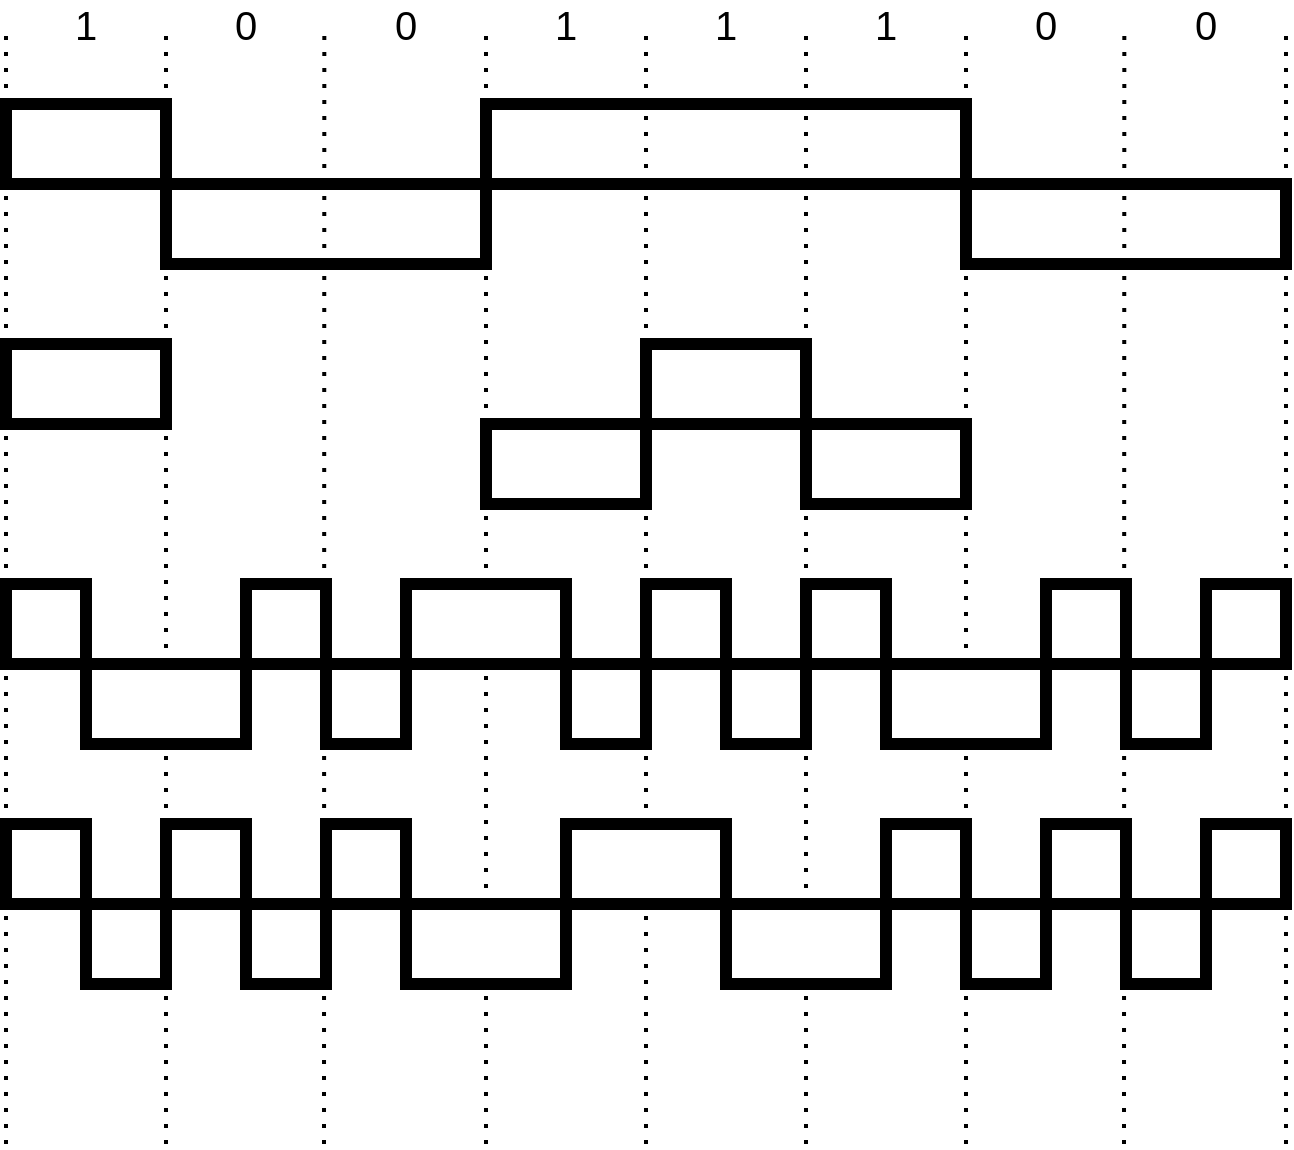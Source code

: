 <mxfile version="14.9.9" type="device"><diagram name="Page-1" id="16e2658f-23c8-b752-8be9-c03fbebb8bbe"><mxGraphModel dx="694" dy="885" grid="1" gridSize="10" guides="1" tooltips="1" connect="1" arrows="1" fold="1" page="1" pageScale="1" pageWidth="1100" pageHeight="850" background="none" math="0" shadow="0"><root><mxCell id="0"/><mxCell id="1" parent="0"/><mxCell id="AeILhVfpuaDBmK8k7s-R-1" value="" style="endArrow=none;html=1;strokeWidth=5;" edge="1" parent="1"><mxGeometry width="50" height="50" relative="1" as="geometry"><mxPoint x="80" y="160" as="sourcePoint"/><mxPoint x="530" y="160" as="targetPoint"/></mxGeometry></mxCell><mxCell id="AeILhVfpuaDBmK8k7s-R-2" value="" style="rounded=0;whiteSpace=wrap;html=1;strokeWidth=6;" vertex="1" parent="1"><mxGeometry x="80" y="120" width="80" height="40" as="geometry"/></mxCell><mxCell id="AeILhVfpuaDBmK8k7s-R-3" value="" style="rounded=0;whiteSpace=wrap;html=1;strokeWidth=6;" vertex="1" parent="1"><mxGeometry x="160" y="160" width="160" height="40" as="geometry"/></mxCell><mxCell id="AeILhVfpuaDBmK8k7s-R-5" value="" style="rounded=0;whiteSpace=wrap;html=1;strokeWidth=6;" vertex="1" parent="1"><mxGeometry x="320" y="120" width="240" height="40" as="geometry"/></mxCell><mxCell id="AeILhVfpuaDBmK8k7s-R-6" value="" style="rounded=0;whiteSpace=wrap;html=1;strokeWidth=6;" vertex="1" parent="1"><mxGeometry x="560" y="160" width="160" height="40" as="geometry"/></mxCell><mxCell id="AeILhVfpuaDBmK8k7s-R-7" value="" style="endArrow=none;dashed=1;html=1;dashPattern=1 3;strokeWidth=2;" edge="1" parent="1"><mxGeometry width="50" height="50" relative="1" as="geometry"><mxPoint x="80" y="640" as="sourcePoint"/><mxPoint x="80" y="80" as="targetPoint"/></mxGeometry></mxCell><mxCell id="AeILhVfpuaDBmK8k7s-R-8" value="" style="endArrow=none;dashed=1;html=1;dashPattern=1 3;strokeWidth=2;" edge="1" parent="1"><mxGeometry width="50" height="50" relative="1" as="geometry"><mxPoint x="160" y="640" as="sourcePoint"/><mxPoint x="160" y="80" as="targetPoint"/></mxGeometry></mxCell><mxCell id="AeILhVfpuaDBmK8k7s-R-9" value="" style="endArrow=none;dashed=1;html=1;dashPattern=1 3;strokeWidth=2;" edge="1" parent="1"><mxGeometry width="50" height="50" relative="1" as="geometry"><mxPoint x="239" y="640" as="sourcePoint"/><mxPoint x="239.17" y="80" as="targetPoint"/></mxGeometry></mxCell><mxCell id="AeILhVfpuaDBmK8k7s-R-10" value="" style="endArrow=none;dashed=1;html=1;dashPattern=1 3;strokeWidth=2;" edge="1" parent="1"><mxGeometry width="50" height="50" relative="1" as="geometry"><mxPoint x="320" y="640" as="sourcePoint"/><mxPoint x="320" y="80" as="targetPoint"/></mxGeometry></mxCell><mxCell id="AeILhVfpuaDBmK8k7s-R-11" value="" style="endArrow=none;dashed=1;html=1;dashPattern=1 3;strokeWidth=2;" edge="1" parent="1"><mxGeometry width="50" height="50" relative="1" as="geometry"><mxPoint x="400" y="640" as="sourcePoint"/><mxPoint x="400" y="80" as="targetPoint"/></mxGeometry></mxCell><mxCell id="AeILhVfpuaDBmK8k7s-R-12" value="" style="endArrow=none;dashed=1;html=1;dashPattern=1 3;strokeWidth=2;" edge="1" parent="1"><mxGeometry width="50" height="50" relative="1" as="geometry"><mxPoint x="480" y="640" as="sourcePoint"/><mxPoint x="480" y="80" as="targetPoint"/></mxGeometry></mxCell><mxCell id="AeILhVfpuaDBmK8k7s-R-13" value="" style="endArrow=none;dashed=1;html=1;dashPattern=1 3;strokeWidth=2;" edge="1" parent="1"><mxGeometry width="50" height="50" relative="1" as="geometry"><mxPoint x="560" y="640" as="sourcePoint"/><mxPoint x="560" y="80" as="targetPoint"/></mxGeometry></mxCell><mxCell id="AeILhVfpuaDBmK8k7s-R-14" value="" style="endArrow=none;dashed=1;html=1;dashPattern=1 3;strokeWidth=2;" edge="1" parent="1"><mxGeometry width="50" height="50" relative="1" as="geometry"><mxPoint x="639" y="640" as="sourcePoint"/><mxPoint x="639.17" y="80" as="targetPoint"/></mxGeometry></mxCell><mxCell id="AeILhVfpuaDBmK8k7s-R-15" value="" style="endArrow=none;dashed=1;html=1;dashPattern=1 3;strokeWidth=2;" edge="1" parent="1"><mxGeometry width="50" height="50" relative="1" as="geometry"><mxPoint x="720" y="640" as="sourcePoint"/><mxPoint x="720" y="80" as="targetPoint"/></mxGeometry></mxCell><mxCell id="AeILhVfpuaDBmK8k7s-R-16" value="&lt;font style=&quot;font-size: 20px&quot;&gt;1&lt;/font&gt;" style="text;html=1;strokeColor=none;fillColor=none;align=center;verticalAlign=middle;whiteSpace=wrap;rounded=0;strokeWidth=1;" vertex="1" parent="1"><mxGeometry x="100" y="70" width="40" height="20" as="geometry"/></mxCell><mxCell id="AeILhVfpuaDBmK8k7s-R-17" value="&lt;font style=&quot;font-size: 20px&quot;&gt;0&lt;/font&gt;" style="text;html=1;strokeColor=none;fillColor=none;align=center;verticalAlign=middle;whiteSpace=wrap;rounded=0;strokeWidth=1;" vertex="1" parent="1"><mxGeometry x="180" y="70" width="40" height="20" as="geometry"/></mxCell><mxCell id="AeILhVfpuaDBmK8k7s-R-18" value="&lt;font style=&quot;font-size: 20px&quot;&gt;1&lt;/font&gt;" style="text;html=1;strokeColor=none;fillColor=none;align=center;verticalAlign=middle;whiteSpace=wrap;rounded=0;strokeWidth=1;" vertex="1" parent="1"><mxGeometry x="500" y="70" width="40" height="20" as="geometry"/></mxCell><mxCell id="AeILhVfpuaDBmK8k7s-R-19" value="&lt;font style=&quot;font-size: 20px&quot;&gt;1&lt;/font&gt;" style="text;html=1;strokeColor=none;fillColor=none;align=center;verticalAlign=middle;whiteSpace=wrap;rounded=0;strokeWidth=1;" vertex="1" parent="1"><mxGeometry x="420" y="70" width="40" height="20" as="geometry"/></mxCell><mxCell id="AeILhVfpuaDBmK8k7s-R-20" value="&lt;font style=&quot;font-size: 20px&quot;&gt;1&lt;/font&gt;" style="text;html=1;strokeColor=none;fillColor=none;align=center;verticalAlign=middle;whiteSpace=wrap;rounded=0;strokeWidth=1;" vertex="1" parent="1"><mxGeometry x="340" y="70" width="40" height="20" as="geometry"/></mxCell><mxCell id="AeILhVfpuaDBmK8k7s-R-23" value="&lt;font style=&quot;font-size: 20px&quot;&gt;0&lt;/font&gt;" style="text;html=1;strokeColor=none;fillColor=none;align=center;verticalAlign=middle;whiteSpace=wrap;rounded=0;strokeWidth=1;" vertex="1" parent="1"><mxGeometry x="580" y="70" width="40" height="20" as="geometry"/></mxCell><mxCell id="AeILhVfpuaDBmK8k7s-R-24" value="&lt;font style=&quot;font-size: 20px&quot;&gt;0&lt;/font&gt;" style="text;html=1;strokeColor=none;fillColor=none;align=center;verticalAlign=middle;whiteSpace=wrap;rounded=0;strokeWidth=1;" vertex="1" parent="1"><mxGeometry x="260" y="70" width="40" height="20" as="geometry"/></mxCell><mxCell id="AeILhVfpuaDBmK8k7s-R-25" value="&lt;font style=&quot;font-size: 20px&quot;&gt;0&lt;/font&gt;" style="text;html=1;strokeColor=none;fillColor=none;align=center;verticalAlign=middle;whiteSpace=wrap;rounded=0;strokeWidth=1;" vertex="1" parent="1"><mxGeometry x="660" y="70" width="40" height="20" as="geometry"/></mxCell><mxCell id="AeILhVfpuaDBmK8k7s-R-26" value="" style="rounded=0;whiteSpace=wrap;html=1;strokeWidth=6;" vertex="1" parent="1"><mxGeometry x="80" y="240" width="80" height="40" as="geometry"/></mxCell><mxCell id="AeILhVfpuaDBmK8k7s-R-27" value="" style="rounded=0;whiteSpace=wrap;html=1;strokeWidth=6;" vertex="1" parent="1"><mxGeometry x="320" y="280" width="80" height="40" as="geometry"/></mxCell><mxCell id="AeILhVfpuaDBmK8k7s-R-28" value="" style="rounded=0;whiteSpace=wrap;html=1;strokeWidth=6;" vertex="1" parent="1"><mxGeometry x="400" y="240" width="80" height="40" as="geometry"/></mxCell><mxCell id="AeILhVfpuaDBmK8k7s-R-29" value="" style="rounded=0;whiteSpace=wrap;html=1;strokeWidth=6;" vertex="1" parent="1"><mxGeometry x="480" y="280" width="80" height="40" as="geometry"/></mxCell><mxCell id="AeILhVfpuaDBmK8k7s-R-30" value="" style="rounded=0;whiteSpace=wrap;html=1;strokeWidth=6;" vertex="1" parent="1"><mxGeometry x="80" y="360" width="40" height="40" as="geometry"/></mxCell><mxCell id="AeILhVfpuaDBmK8k7s-R-31" value="" style="rounded=0;whiteSpace=wrap;html=1;strokeWidth=6;" vertex="1" parent="1"><mxGeometry x="120" y="400" width="80" height="40" as="geometry"/></mxCell><mxCell id="AeILhVfpuaDBmK8k7s-R-32" value="" style="rounded=0;whiteSpace=wrap;html=1;strokeWidth=6;" vertex="1" parent="1"><mxGeometry x="200" y="360" width="40" height="40" as="geometry"/></mxCell><mxCell id="AeILhVfpuaDBmK8k7s-R-33" value="" style="rounded=0;whiteSpace=wrap;html=1;strokeWidth=6;" vertex="1" parent="1"><mxGeometry x="240" y="400" width="40" height="40" as="geometry"/></mxCell><mxCell id="AeILhVfpuaDBmK8k7s-R-34" value="" style="rounded=0;whiteSpace=wrap;html=1;strokeWidth=6;" vertex="1" parent="1"><mxGeometry x="280" y="360" width="80" height="40" as="geometry"/></mxCell><mxCell id="AeILhVfpuaDBmK8k7s-R-35" value="" style="rounded=0;whiteSpace=wrap;html=1;strokeWidth=6;" vertex="1" parent="1"><mxGeometry x="360" y="400" width="40" height="40" as="geometry"/></mxCell><mxCell id="AeILhVfpuaDBmK8k7s-R-36" value="" style="rounded=0;whiteSpace=wrap;html=1;strokeWidth=6;" vertex="1" parent="1"><mxGeometry x="400" y="360" width="40" height="40" as="geometry"/></mxCell><mxCell id="AeILhVfpuaDBmK8k7s-R-37" value="" style="rounded=0;whiteSpace=wrap;html=1;strokeWidth=6;" vertex="1" parent="1"><mxGeometry x="480" y="360" width="40" height="40" as="geometry"/></mxCell><mxCell id="AeILhVfpuaDBmK8k7s-R-38" value="" style="rounded=0;whiteSpace=wrap;html=1;strokeWidth=6;" vertex="1" parent="1"><mxGeometry x="440" y="400" width="40" height="40" as="geometry"/></mxCell><mxCell id="AeILhVfpuaDBmK8k7s-R-39" value="" style="rounded=0;whiteSpace=wrap;html=1;strokeWidth=6;" vertex="1" parent="1"><mxGeometry x="520" y="400" width="80" height="40" as="geometry"/></mxCell><mxCell id="AeILhVfpuaDBmK8k7s-R-41" value="" style="rounded=0;whiteSpace=wrap;html=1;strokeWidth=6;" vertex="1" parent="1"><mxGeometry x="600" y="360" width="40" height="40" as="geometry"/></mxCell><mxCell id="AeILhVfpuaDBmK8k7s-R-42" value="" style="rounded=0;whiteSpace=wrap;html=1;strokeWidth=6;" vertex="1" parent="1"><mxGeometry x="640" y="400" width="40" height="40" as="geometry"/></mxCell><mxCell id="AeILhVfpuaDBmK8k7s-R-43" value="" style="rounded=0;whiteSpace=wrap;html=1;strokeWidth=6;" vertex="1" parent="1"><mxGeometry x="680" y="360" width="40" height="40" as="geometry"/></mxCell><mxCell id="AeILhVfpuaDBmK8k7s-R-44" value="" style="rounded=0;whiteSpace=wrap;html=1;strokeWidth=6;" vertex="1" parent="1"><mxGeometry x="80" y="480" width="40" height="40" as="geometry"/></mxCell><mxCell id="AeILhVfpuaDBmK8k7s-R-45" value="" style="rounded=0;whiteSpace=wrap;html=1;strokeWidth=6;" vertex="1" parent="1"><mxGeometry x="120" y="520" width="40" height="40" as="geometry"/></mxCell><mxCell id="AeILhVfpuaDBmK8k7s-R-46" value="" style="rounded=0;whiteSpace=wrap;html=1;strokeWidth=6;" vertex="1" parent="1"><mxGeometry x="160" y="480" width="40" height="40" as="geometry"/></mxCell><mxCell id="AeILhVfpuaDBmK8k7s-R-47" value="" style="rounded=0;whiteSpace=wrap;html=1;strokeWidth=6;" vertex="1" parent="1"><mxGeometry x="200" y="520" width="40" height="40" as="geometry"/></mxCell><mxCell id="AeILhVfpuaDBmK8k7s-R-48" value="" style="rounded=0;whiteSpace=wrap;html=1;strokeWidth=6;" vertex="1" parent="1"><mxGeometry x="240" y="480" width="40" height="40" as="geometry"/></mxCell><mxCell id="AeILhVfpuaDBmK8k7s-R-49" value="" style="rounded=0;whiteSpace=wrap;html=1;strokeWidth=6;" vertex="1" parent="1"><mxGeometry x="280" y="520" width="80" height="40" as="geometry"/></mxCell><mxCell id="AeILhVfpuaDBmK8k7s-R-50" value="" style="rounded=0;whiteSpace=wrap;html=1;strokeWidth=6;" vertex="1" parent="1"><mxGeometry x="360" y="480" width="80" height="40" as="geometry"/></mxCell><mxCell id="AeILhVfpuaDBmK8k7s-R-51" value="" style="rounded=0;whiteSpace=wrap;html=1;strokeWidth=6;" vertex="1" parent="1"><mxGeometry x="440" y="520" width="80" height="40" as="geometry"/></mxCell><mxCell id="AeILhVfpuaDBmK8k7s-R-52" value="" style="rounded=0;whiteSpace=wrap;html=1;strokeWidth=6;" vertex="1" parent="1"><mxGeometry x="520" y="480" width="40" height="40" as="geometry"/></mxCell><mxCell id="AeILhVfpuaDBmK8k7s-R-53" value="" style="rounded=0;whiteSpace=wrap;html=1;strokeWidth=6;" vertex="1" parent="1"><mxGeometry x="560" y="520" width="40" height="40" as="geometry"/></mxCell><mxCell id="AeILhVfpuaDBmK8k7s-R-54" value="" style="rounded=0;whiteSpace=wrap;html=1;strokeWidth=6;" vertex="1" parent="1"><mxGeometry x="600" y="480" width="40" height="40" as="geometry"/></mxCell><mxCell id="AeILhVfpuaDBmK8k7s-R-55" value="" style="rounded=0;whiteSpace=wrap;html=1;strokeWidth=6;" vertex="1" parent="1"><mxGeometry x="640" y="520" width="40" height="40" as="geometry"/></mxCell><mxCell id="AeILhVfpuaDBmK8k7s-R-56" value="" style="rounded=0;whiteSpace=wrap;html=1;strokeWidth=6;" vertex="1" parent="1"><mxGeometry x="680" y="480" width="40" height="40" as="geometry"/></mxCell></root></mxGraphModel></diagram></mxfile>